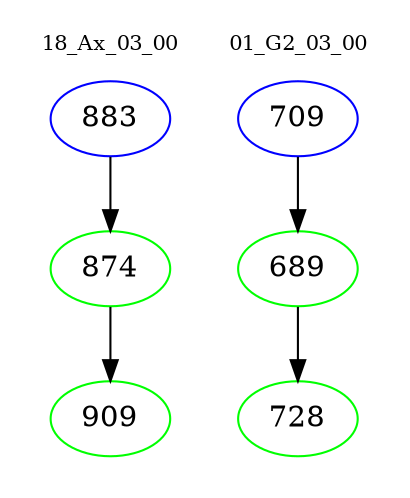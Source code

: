 digraph{
subgraph cluster_0 {
color = white
label = "18_Ax_03_00";
fontsize=10;
T0_883 [label="883", color="blue"]
T0_883 -> T0_874 [color="black"]
T0_874 [label="874", color="green"]
T0_874 -> T0_909 [color="black"]
T0_909 [label="909", color="green"]
}
subgraph cluster_1 {
color = white
label = "01_G2_03_00";
fontsize=10;
T1_709 [label="709", color="blue"]
T1_709 -> T1_689 [color="black"]
T1_689 [label="689", color="green"]
T1_689 -> T1_728 [color="black"]
T1_728 [label="728", color="green"]
}
}
